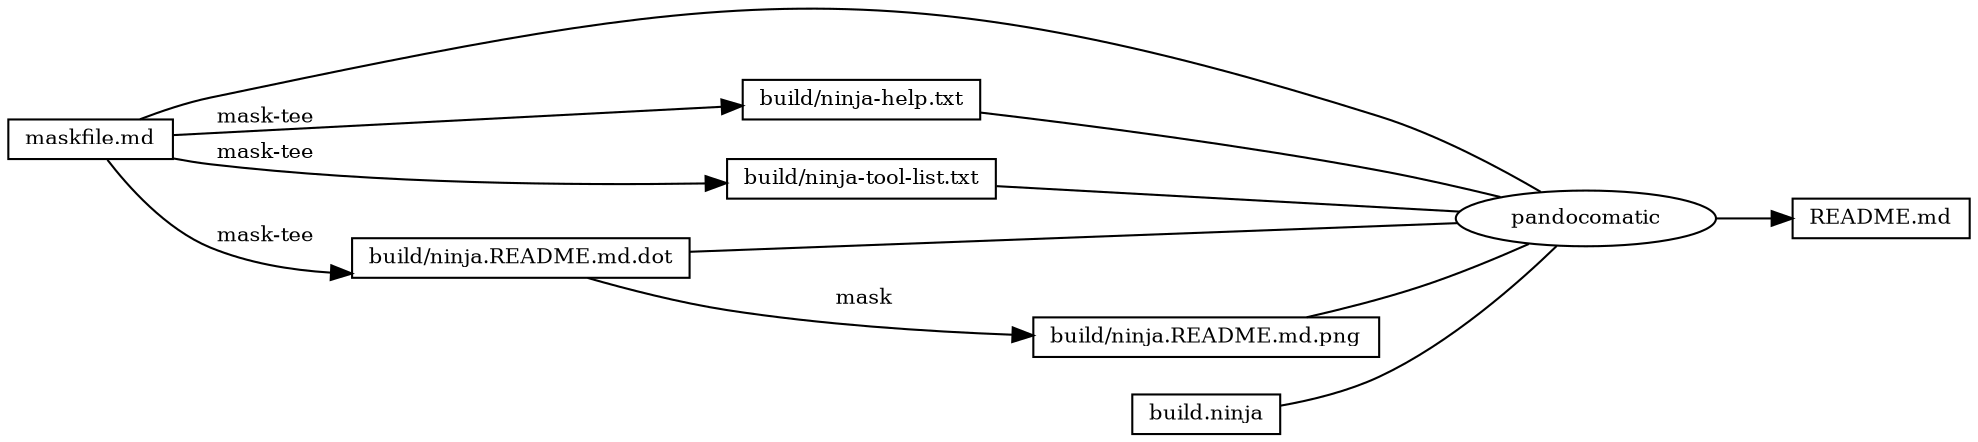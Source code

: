 digraph ninja {
rankdir="LR"
node [fontsize=10, shape=box, height=0.25]
edge [fontsize=10]
"0x7f991e406f00" [label="README.md"]
"0x7f991e406cc0" [label="pandocomatic", shape=ellipse]
"0x7f991e406cc0" -> "0x7f991e406f00"
"0x7f991e4065d0" -> "0x7f991e406cc0" [arrowhead=none]
"0x7f991e406fc0" -> "0x7f991e406cc0" [arrowhead=none]
"0x7f991e406520" -> "0x7f991e406cc0" [arrowhead=none]
"0x7f991e4067d0" -> "0x7f991e406cc0" [arrowhead=none]
"0x7f991e4069e0" -> "0x7f991e406cc0" [arrowhead=none]
"0x7f991e406bd0" -> "0x7f991e406cc0" [arrowhead=none]
"0x7f991e4065d0" [label="maskfile.md"]
"0x7f991e406fc0" [label="build.ninja"]
"0x7f991e406520" [label="build/ninja-help.txt"]
"0x7f991e4065d0" -> "0x7f991e406520" [label=" mask-tee"]
"0x7f991e4067d0" [label="build/ninja-tool-list.txt"]
"0x7f991e4065d0" -> "0x7f991e4067d0" [label=" mask-tee"]
"0x7f991e4069e0" [label="build/ninja.README.md.dot"]
"0x7f991e4065d0" -> "0x7f991e4069e0" [label=" mask-tee"]
"0x7f991e406bd0" [label="build/ninja.README.md.png"]
"0x7f991e4069e0" -> "0x7f991e406bd0" [label=" mask"]
}
